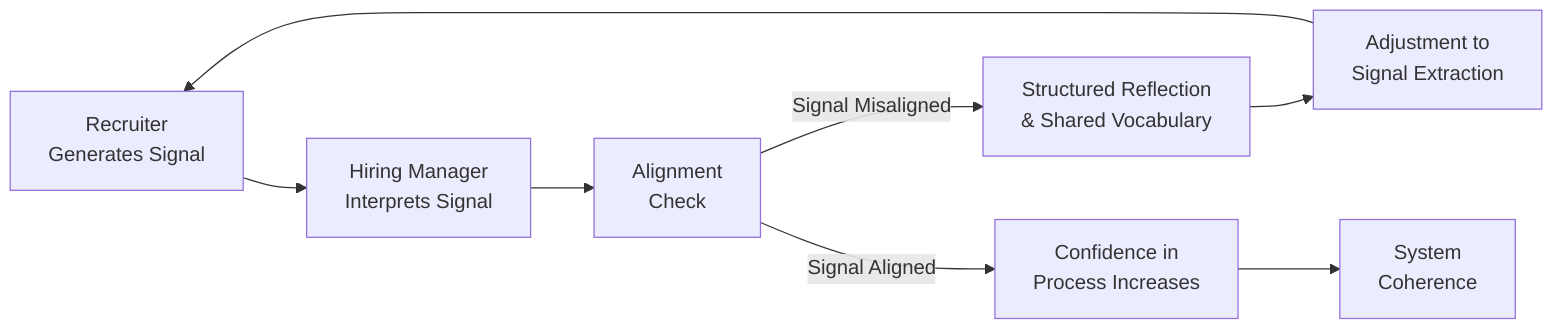 flowchart LR
    A["Recruiter<br>Generates Signal"] --> B["Hiring Manager<br>Interprets Signal"]
    B --> C["Alignment<br>Check"]
    C -->|Signal Misaligned| D["Structured Reflection<br>& Shared Vocabulary"]
    C -->|Signal Aligned| E["Confidence in<br>Process Increases"]
    D --> F["Adjustment to<br>Signal Extraction"]
    F --> A
    E --> G["System<br>Coherence"]